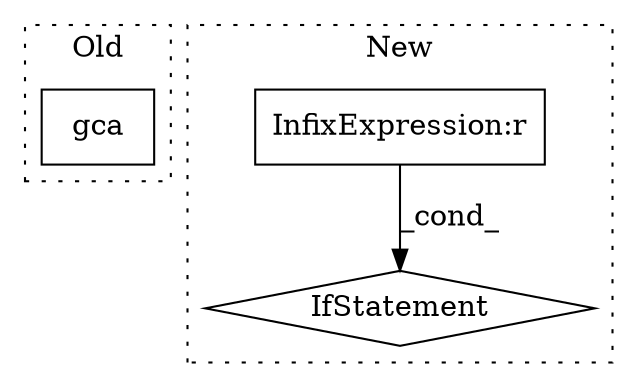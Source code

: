 digraph G {
subgraph cluster0 {
1 [label="gca" a="32" s="5152" l="5" shape="box"];
label = "Old";
style="dotted";
}
subgraph cluster1 {
2 [label="IfStatement" a="25" s="5622,5650" l="4,2" shape="diamond"];
3 [label="InfixExpression:r" a="27" s="5632" l="3" shape="box"];
label = "New";
style="dotted";
}
3 -> 2 [label="_cond_"];
}